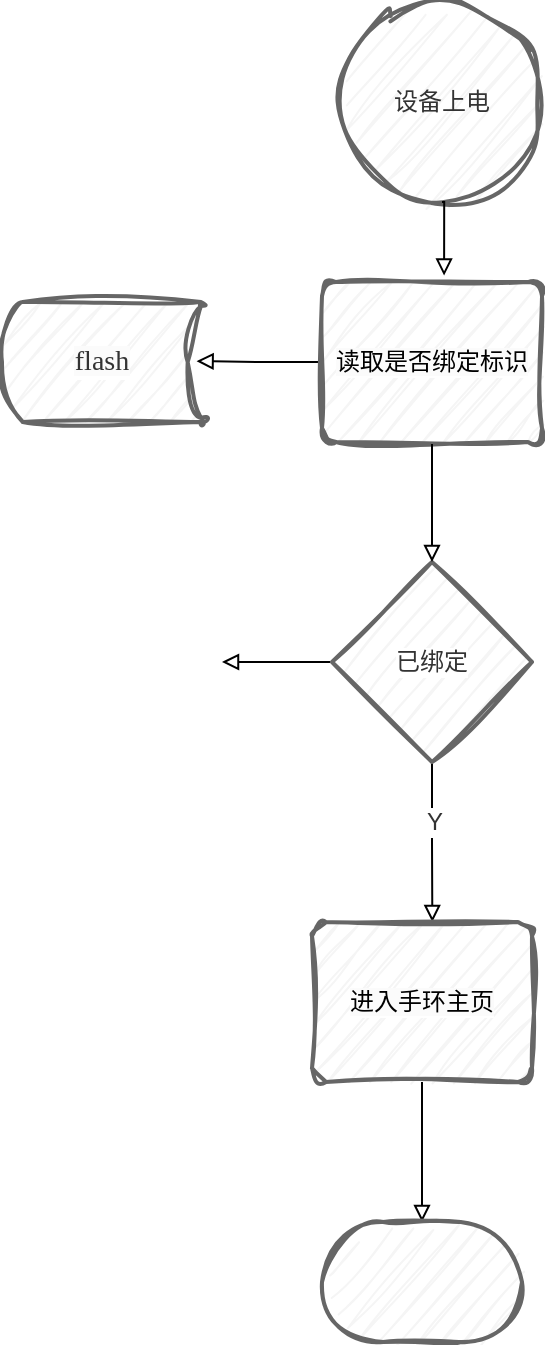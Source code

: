 <mxfile version="24.4.4" type="github">
  <diagram id="C5RBs43oDa-KdzZeNtuy" name="Page-1">
    <mxGraphModel dx="1430" dy="757" grid="1" gridSize="10" guides="1" tooltips="1" connect="1" arrows="1" fold="1" page="1" pageScale="1" pageWidth="827" pageHeight="1169" math="0" shadow="0">
      <root>
        <mxCell id="WIyWlLk6GJQsqaUBKTNV-0" />
        <mxCell id="WIyWlLk6GJQsqaUBKTNV-1" parent="WIyWlLk6GJQsqaUBKTNV-0" />
        <mxCell id="3shrx6Ndx7oGJynZg30E-2" value="设备上电" style="strokeWidth=2;html=1;shape=mxgraph.flowchart.start_2;whiteSpace=wrap;rounded=1;shadow=0;glass=0;sketch=1;jiggle=2;curveFitting=1;strokeColor=#666666;align=center;verticalAlign=middle;fontFamily=Helvetica;fontSize=12;fontColor=#333333;fillColor=#f5f5f5;" vertex="1" parent="WIyWlLk6GJQsqaUBKTNV-1">
          <mxGeometry x="400" y="60" width="100" height="100" as="geometry" />
        </mxCell>
        <mxCell id="3shrx6Ndx7oGJynZg30E-3" style="edgeStyle=orthogonalEdgeStyle;rounded=0;orthogonalLoop=1;jettySize=auto;html=1;exitX=0.5;exitY=1;exitDx=0;exitDy=0;exitPerimeter=0;entryX=0.555;entryY=-0.04;entryDx=0;entryDy=0;entryPerimeter=0;fontFamily=Helvetica;fontSize=12;fontColor=#333333;targetPerimeterSpacing=1;sourcePerimeterSpacing=1;endArrow=block;endFill=0;" edge="1" parent="WIyWlLk6GJQsqaUBKTNV-1" source="3shrx6Ndx7oGJynZg30E-2" target="3shrx6Ndx7oGJynZg30E-9">
          <mxGeometry relative="1" as="geometry">
            <mxPoint x="450" y="210" as="targetPoint" />
          </mxGeometry>
        </mxCell>
        <mxCell id="3shrx6Ndx7oGJynZg30E-5" style="edgeStyle=orthogonalEdgeStyle;rounded=0;orthogonalLoop=1;jettySize=auto;html=1;entryX=0.973;entryY=0.493;entryDx=0;entryDy=0;entryPerimeter=0;fontFamily=Helvetica;fontSize=12;fontColor=#333333;exitX=0;exitY=0.5;exitDx=0;exitDy=0;endArrow=block;endFill=0;" edge="1" parent="WIyWlLk6GJQsqaUBKTNV-1" source="3shrx6Ndx7oGJynZg30E-9" target="3shrx6Ndx7oGJynZg30E-8">
          <mxGeometry relative="1" as="geometry">
            <mxPoint x="390" y="270" as="sourcePoint" />
            <mxPoint x="300" y="265" as="targetPoint" />
          </mxGeometry>
        </mxCell>
        <mxCell id="3shrx6Ndx7oGJynZg30E-8" value="&lt;span style=&quot;font-family: Calibri; font-size: 14px; background-color: rgb(251, 251, 251);&quot;&gt;flash&lt;/span&gt;" style="strokeWidth=2;html=1;shape=mxgraph.flowchart.stored_data;whiteSpace=wrap;rounded=1;shadow=0;glass=0;sketch=1;jiggle=2;curveFitting=1;strokeColor=#666666;align=center;verticalAlign=middle;fontFamily=Helvetica;fontSize=12;fontColor=#333333;labelBackgroundColor=default;fillColor=#f5f5f5;" vertex="1" parent="WIyWlLk6GJQsqaUBKTNV-1">
          <mxGeometry x="230" y="210" width="100" height="60" as="geometry" />
        </mxCell>
        <mxCell id="3shrx6Ndx7oGJynZg30E-9" value="&lt;span style=&quot;color: rgb(0, 0, 0); background-color: rgb(251, 251, 251);&quot;&gt;读取是否绑定标识&lt;/span&gt;" style="rounded=1;whiteSpace=wrap;html=1;absoluteArcSize=1;arcSize=14;strokeWidth=2;shadow=0;glass=0;sketch=1;jiggle=2;curveFitting=1;strokeColor=#666666;align=center;verticalAlign=middle;fontFamily=Helvetica;fontSize=12;fontColor=#333333;labelBackgroundColor=default;fillColor=#f5f5f5;" vertex="1" parent="WIyWlLk6GJQsqaUBKTNV-1">
          <mxGeometry x="390" y="200" width="110" height="80" as="geometry" />
        </mxCell>
        <mxCell id="3shrx6Ndx7oGJynZg30E-13" style="edgeStyle=orthogonalEdgeStyle;rounded=0;orthogonalLoop=1;jettySize=auto;html=1;exitX=0.5;exitY=1;exitDx=0;exitDy=0;exitPerimeter=0;strokeColor=default;align=center;verticalAlign=middle;fontFamily=Helvetica;fontSize=12;fontColor=#333333;labelBackgroundColor=default;endArrow=block;endFill=0;sourcePerimeterSpacing=1;targetPerimeterSpacing=1;" edge="1" parent="WIyWlLk6GJQsqaUBKTNV-1" source="3shrx6Ndx7oGJynZg30E-11">
          <mxGeometry relative="1" as="geometry">
            <mxPoint x="445.172" y="520" as="targetPoint" />
          </mxGeometry>
        </mxCell>
        <mxCell id="3shrx6Ndx7oGJynZg30E-15" value="Y" style="edgeLabel;html=1;align=center;verticalAlign=middle;resizable=0;points=[];rounded=1;shadow=0;glass=0;sketch=1;jiggle=2;curveFitting=1;strokeColor=#666666;strokeWidth=2;fontFamily=Helvetica;fontSize=12;fontColor=#333333;labelBackgroundColor=default;fillColor=#f5f5f5;" vertex="1" connectable="0" parent="3shrx6Ndx7oGJynZg30E-13">
          <mxGeometry x="-0.259" y="1" relative="1" as="geometry">
            <mxPoint as="offset" />
          </mxGeometry>
        </mxCell>
        <mxCell id="3shrx6Ndx7oGJynZg30E-18" style="edgeStyle=orthogonalEdgeStyle;rounded=0;orthogonalLoop=1;jettySize=auto;html=1;strokeColor=default;align=center;verticalAlign=middle;fontFamily=Helvetica;fontSize=12;fontColor=#333333;labelBackgroundColor=default;endArrow=block;endFill=0;sourcePerimeterSpacing=1;targetPerimeterSpacing=1;" edge="1" parent="WIyWlLk6GJQsqaUBKTNV-1" source="3shrx6Ndx7oGJynZg30E-11">
          <mxGeometry relative="1" as="geometry">
            <mxPoint x="340" y="390" as="targetPoint" />
          </mxGeometry>
        </mxCell>
        <mxCell id="3shrx6Ndx7oGJynZg30E-11" value="已绑定" style="strokeWidth=2;html=1;shape=mxgraph.flowchart.decision;whiteSpace=wrap;rounded=1;shadow=0;glass=0;sketch=1;jiggle=2;curveFitting=1;strokeColor=#666666;align=center;verticalAlign=middle;fontFamily=Helvetica;fontSize=12;fontColor=#333333;labelBackgroundColor=default;fillColor=#f5f5f5;" vertex="1" parent="WIyWlLk6GJQsqaUBKTNV-1">
          <mxGeometry x="395" y="340" width="100" height="100" as="geometry" />
        </mxCell>
        <mxCell id="3shrx6Ndx7oGJynZg30E-12" style="edgeStyle=orthogonalEdgeStyle;rounded=0;orthogonalLoop=1;jettySize=auto;html=1;entryX=0.5;entryY=0;entryDx=0;entryDy=0;entryPerimeter=0;strokeColor=default;align=center;verticalAlign=middle;fontFamily=Helvetica;fontSize=12;fontColor=#333333;labelBackgroundColor=default;endArrow=block;endFill=0;sourcePerimeterSpacing=1;targetPerimeterSpacing=1;" edge="1" parent="WIyWlLk6GJQsqaUBKTNV-1" source="3shrx6Ndx7oGJynZg30E-9" target="3shrx6Ndx7oGJynZg30E-11">
          <mxGeometry relative="1" as="geometry" />
        </mxCell>
        <mxCell id="3shrx6Ndx7oGJynZg30E-16" style="edgeStyle=orthogonalEdgeStyle;rounded=0;orthogonalLoop=1;jettySize=auto;html=1;exitX=0.5;exitY=1;exitDx=0;exitDy=0;strokeColor=default;align=center;verticalAlign=middle;fontFamily=Helvetica;fontSize=12;fontColor=#333333;labelBackgroundColor=default;endArrow=block;endFill=0;sourcePerimeterSpacing=1;targetPerimeterSpacing=1;entryX=0.5;entryY=0;entryDx=0;entryDy=0;entryPerimeter=0;" edge="1" parent="WIyWlLk6GJQsqaUBKTNV-1" source="3shrx6Ndx7oGJynZg30E-14" target="3shrx6Ndx7oGJynZg30E-17">
          <mxGeometry relative="1" as="geometry">
            <mxPoint x="440.345" y="650" as="targetPoint" />
          </mxGeometry>
        </mxCell>
        <mxCell id="3shrx6Ndx7oGJynZg30E-14" value="&lt;font color=&quot;#000000&quot;&gt;&lt;span style=&quot;background-color: rgb(251, 251, 251);&quot;&gt;进入手环主页&lt;/span&gt;&lt;/font&gt;" style="rounded=1;whiteSpace=wrap;html=1;absoluteArcSize=1;arcSize=14;strokeWidth=2;shadow=0;glass=0;sketch=1;jiggle=2;curveFitting=1;strokeColor=#666666;align=center;verticalAlign=middle;fontFamily=Helvetica;fontSize=12;fontColor=#333333;labelBackgroundColor=default;fillColor=#f5f5f5;" vertex="1" parent="WIyWlLk6GJQsqaUBKTNV-1">
          <mxGeometry x="385" y="520" width="110" height="80" as="geometry" />
        </mxCell>
        <mxCell id="3shrx6Ndx7oGJynZg30E-17" value="" style="strokeWidth=2;html=1;shape=mxgraph.flowchart.terminator;whiteSpace=wrap;rounded=1;shadow=0;glass=0;sketch=1;jiggle=2;curveFitting=1;strokeColor=#666666;align=center;verticalAlign=middle;fontFamily=Helvetica;fontSize=12;fontColor=#333333;labelBackgroundColor=default;fillColor=#f5f5f5;" vertex="1" parent="WIyWlLk6GJQsqaUBKTNV-1">
          <mxGeometry x="390" y="670" width="100" height="60" as="geometry" />
        </mxCell>
      </root>
    </mxGraphModel>
  </diagram>
</mxfile>
